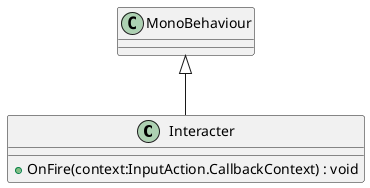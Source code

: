 @startuml
class Interacter {
    + OnFire(context:InputAction.CallbackContext) : void
}
MonoBehaviour <|-- Interacter
@enduml
